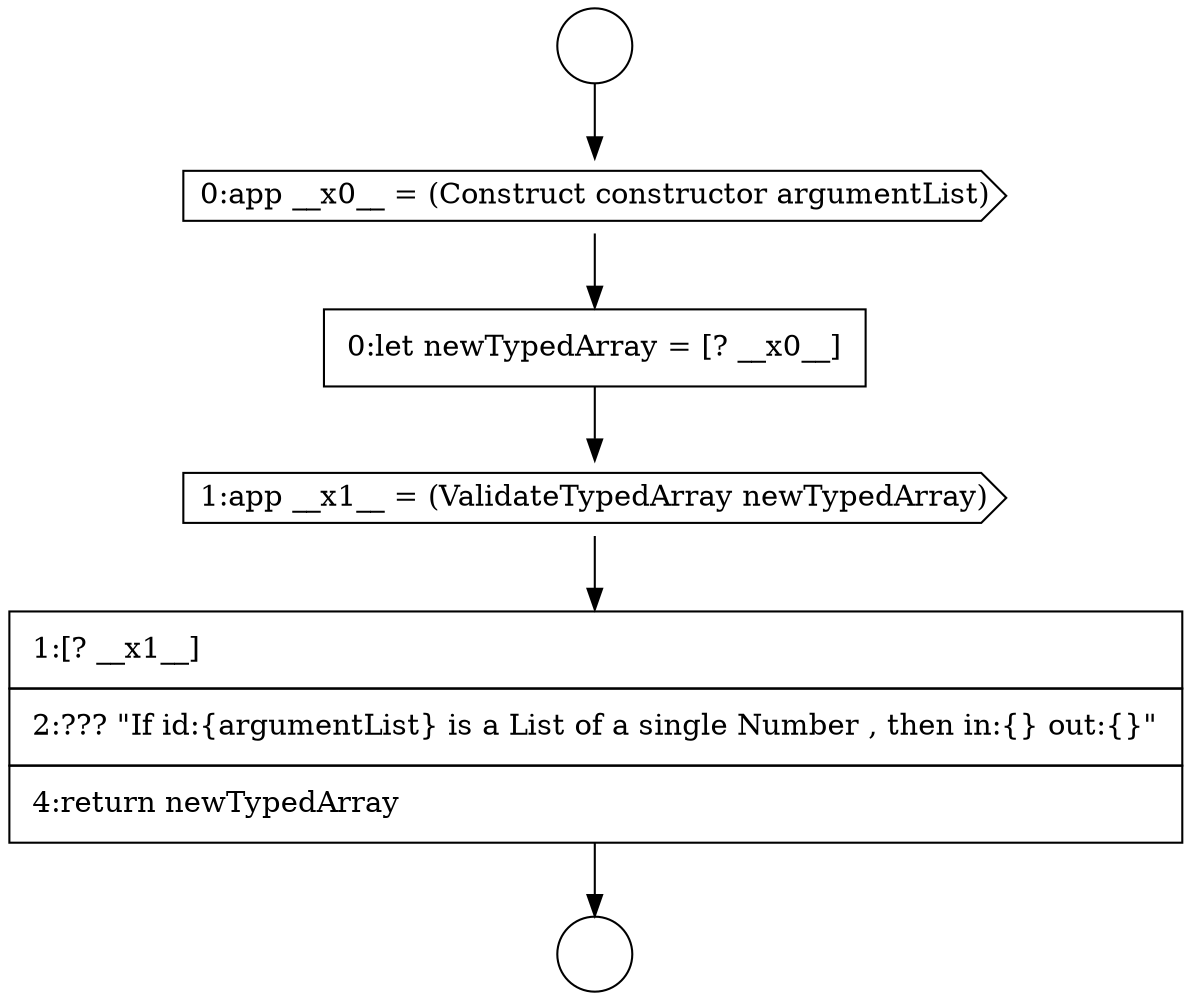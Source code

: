 digraph {
  node16881 [shape=none, margin=0, label=<<font color="black">
    <table border="0" cellborder="1" cellspacing="0" cellpadding="10">
      <tr><td align="left">1:[? __x1__]</td></tr>
      <tr><td align="left">2:??? &quot;If id:{argumentList} is a List of a single Number , then in:{} out:{}&quot;</td></tr>
      <tr><td align="left">4:return newTypedArray</td></tr>
    </table>
  </font>> color="black" fillcolor="white" style=filled]
  node16877 [shape=circle label=" " color="black" fillcolor="white" style=filled]
  node16880 [shape=cds, label=<<font color="black">1:app __x1__ = (ValidateTypedArray newTypedArray)</font>> color="black" fillcolor="white" style=filled]
  node16878 [shape=cds, label=<<font color="black">0:app __x0__ = (Construct constructor argumentList)</font>> color="black" fillcolor="white" style=filled]
  node16879 [shape=none, margin=0, label=<<font color="black">
    <table border="0" cellborder="1" cellspacing="0" cellpadding="10">
      <tr><td align="left">0:let newTypedArray = [? __x0__]</td></tr>
    </table>
  </font>> color="black" fillcolor="white" style=filled]
  node16876 [shape=circle label=" " color="black" fillcolor="white" style=filled]
  node16879 -> node16880 [ color="black"]
  node16881 -> node16877 [ color="black"]
  node16880 -> node16881 [ color="black"]
  node16876 -> node16878 [ color="black"]
  node16878 -> node16879 [ color="black"]
}
